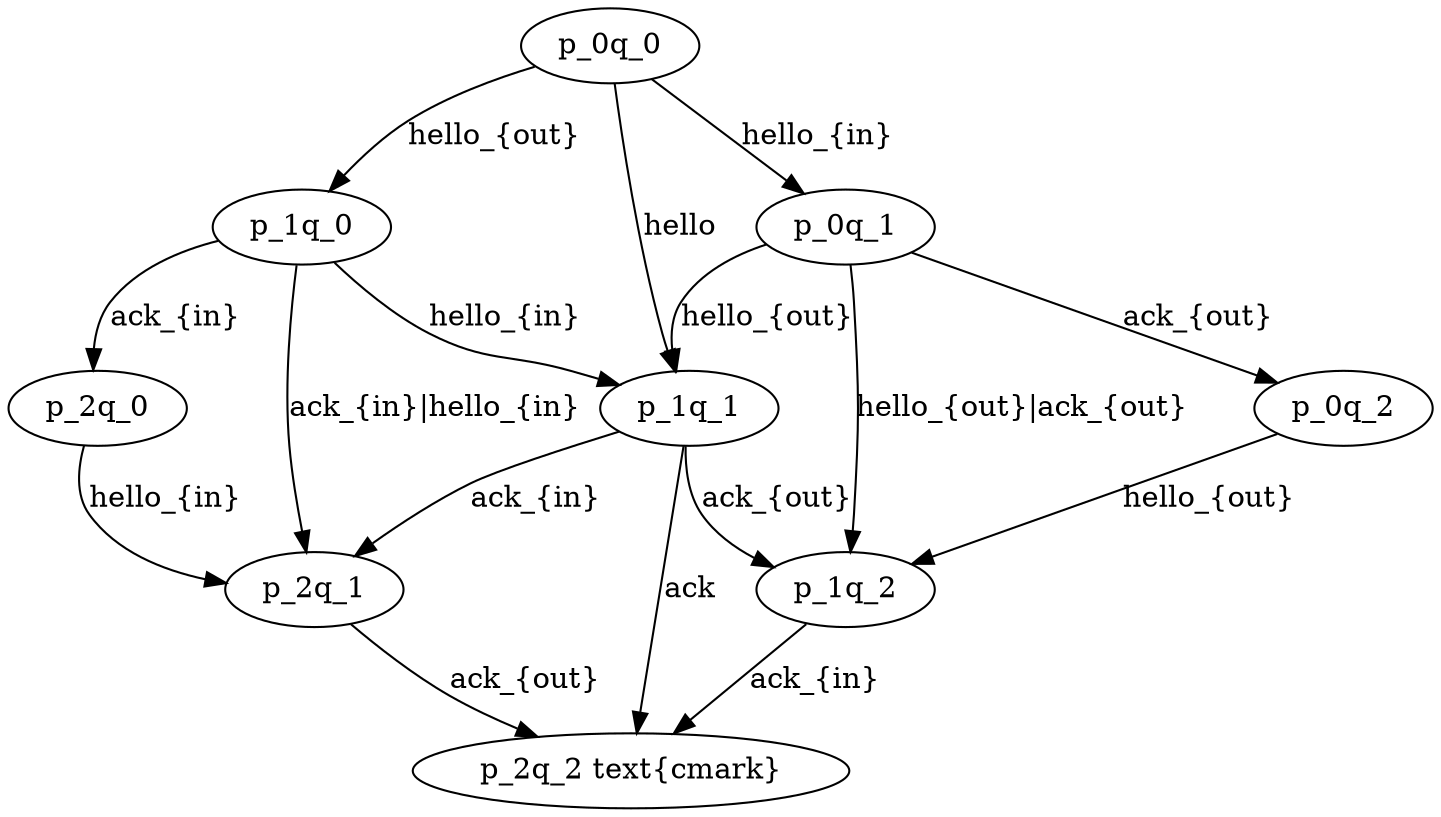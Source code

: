 digraph LTSCommunicate {
    {ratio=compress}
    p_0q_0 -> p_1q_0 [label="hello_{out}"];
    p_0q_0 -> p_1q_1 [label="hello"];
    p_0q_0 -> p_0q_1 [label="hello_{in}"];
    p_0q_1 -> p_1q_1 [label="hello_{out}"];
    p_0q_1 -> p_1q_2 [label="hello_{out}|ack_{out}"];
    p_0q_1 -> p_0q_2 [label="ack_{out}"];
    p_0q_2 -> p_1q_2 [label="hello_{out}"];
    p_1q_0 -> p_2q_0 [label="ack_{in}"];
    p_1q_0 -> p_2q_1 [label="ack_{in}|hello_{in}"];
    p_1q_0 -> p_1q_1 [label="hello_{in}"];
    p_1q_1 -> p_2q_1 [label="ack_{in}"];
    p_1q_1 -> p_2q_2 [label="ack"];
    p_1q_1 -> p_1q_2 [label="ack_{out}"];
    p_1q_2 -> p_2q_2 [label="ack_{in}"];
    p_2q_0 -> p_2q_1 [label="hello_{in}"];
    p_2q_1 -> p_2q_2 [label="ack_{out}"];
    p_2q_2 [label="p_2q_2 \text{\cmark}"]
    {rank = same; p_0q_1; p_1q_0}
    {rank = same; p_2q_0; p_1q_1; p_0q_2}
    {rank = same; p_2q_1; p_1q_2}
}